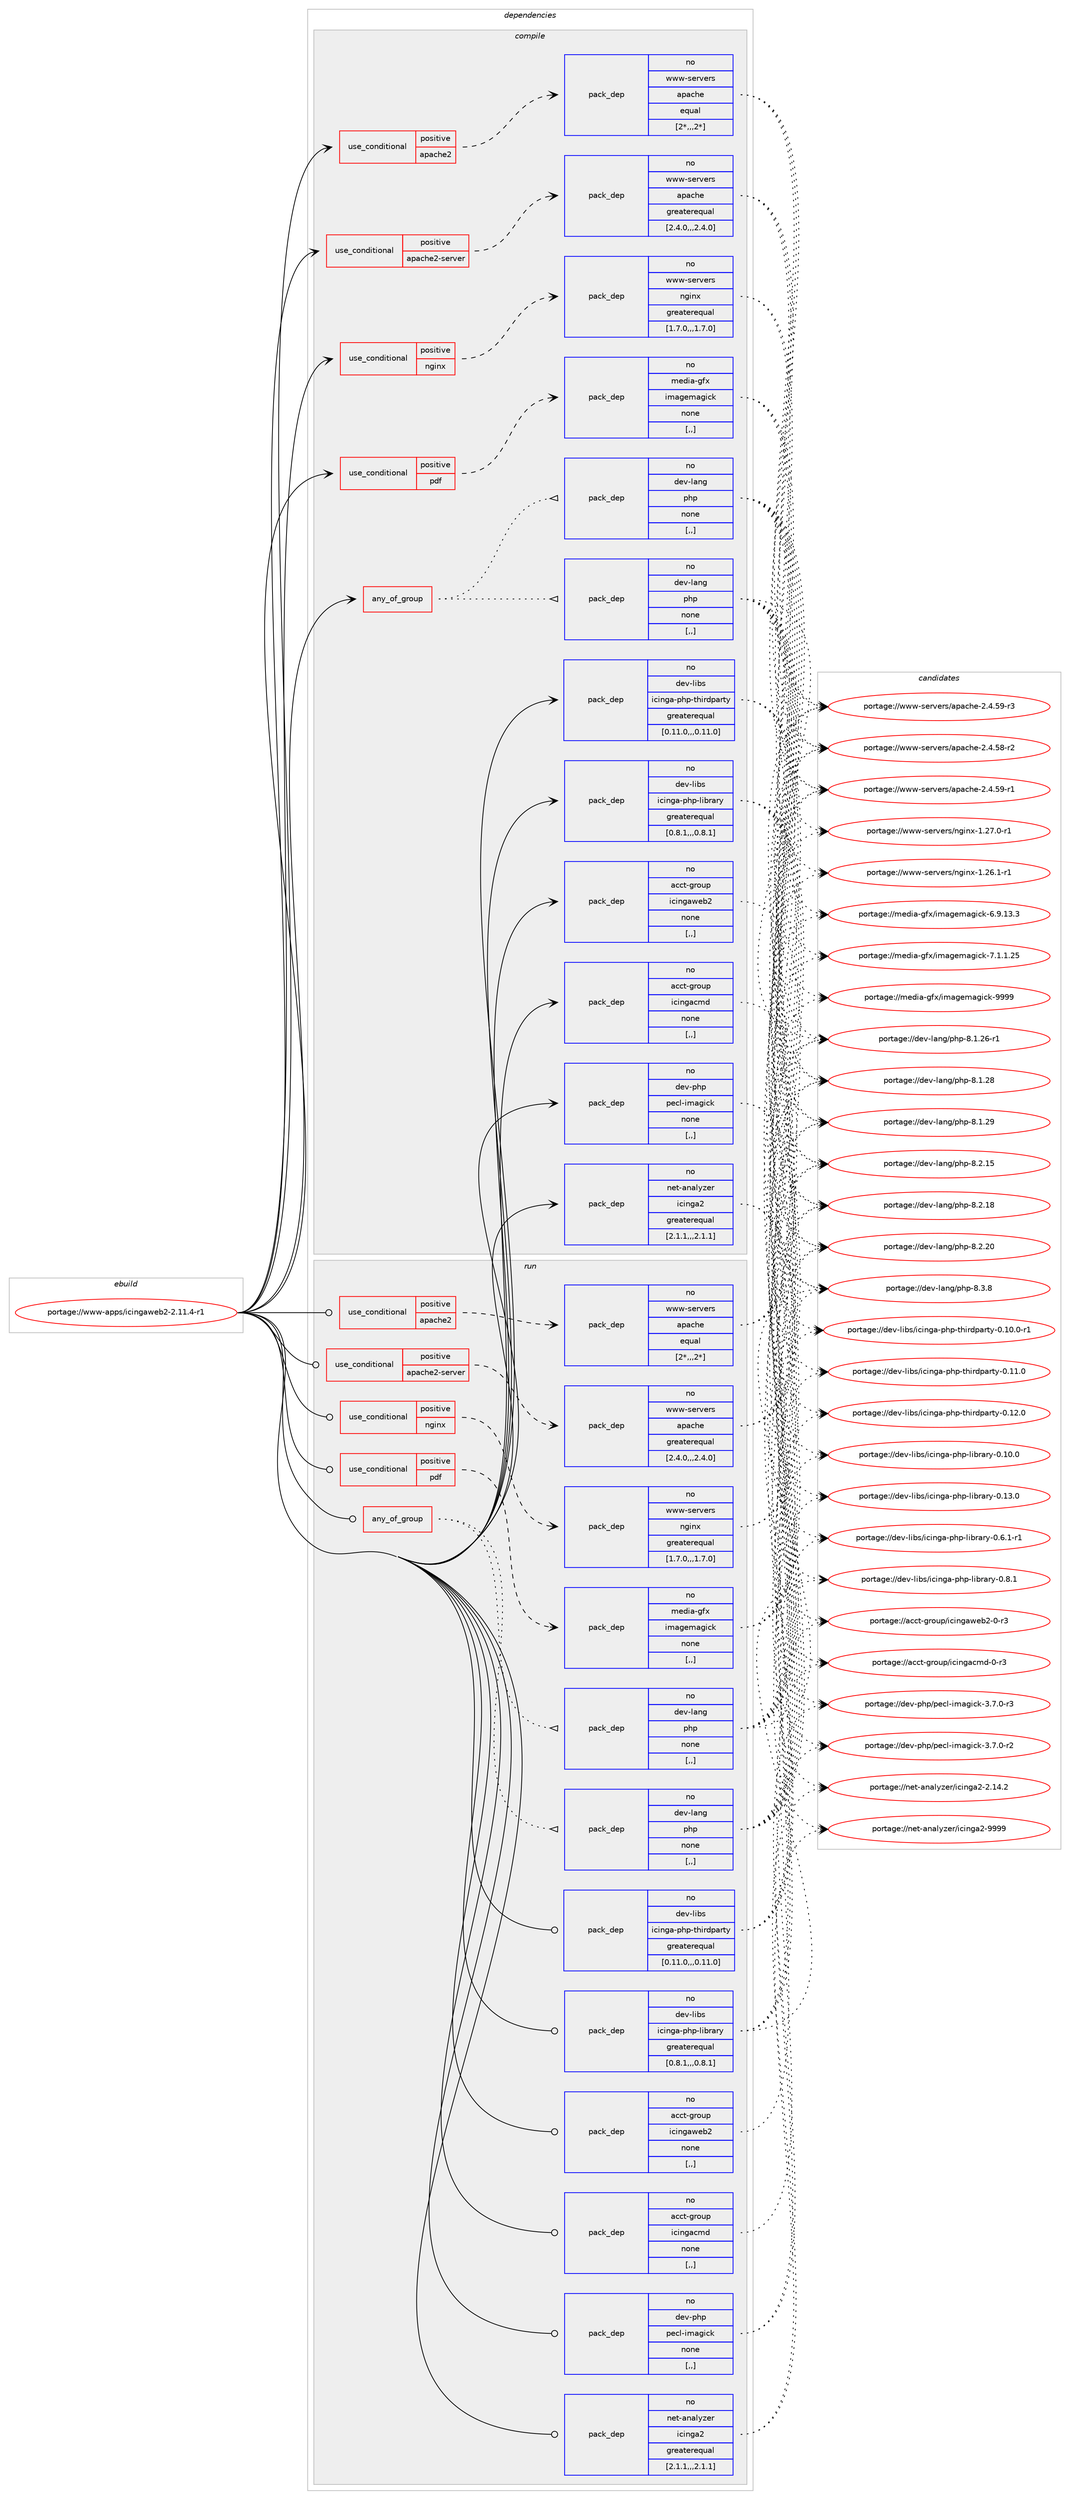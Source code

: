 digraph prolog {

# *************
# Graph options
# *************

newrank=true;
concentrate=true;
compound=true;
graph [rankdir=LR,fontname=Helvetica,fontsize=10,ranksep=1.5];#, ranksep=2.5, nodesep=0.2];
edge  [arrowhead=vee];
node  [fontname=Helvetica,fontsize=10];

# **********
# The ebuild
# **********

subgraph cluster_leftcol {
color=gray;
rank=same;
label=<<i>ebuild</i>>;
id [label="portage://www-apps/icingaweb2-2.11.4-r1", color=red, width=4, href="../www-apps/icingaweb2-2.11.4-r1.svg"];
}

# ****************
# The dependencies
# ****************

subgraph cluster_midcol {
color=gray;
label=<<i>dependencies</i>>;
subgraph cluster_compile {
fillcolor="#eeeeee";
style=filled;
label=<<i>compile</i>>;
subgraph any2992 {
dependency436422 [label=<<TABLE BORDER="0" CELLBORDER="1" CELLSPACING="0" CELLPADDING="4"><TR><TD CELLPADDING="10">any_of_group</TD></TR></TABLE>>, shape=none, color=red];subgraph pack317101 {
dependency436423 [label=<<TABLE BORDER="0" CELLBORDER="1" CELLSPACING="0" CELLPADDING="4" WIDTH="220"><TR><TD ROWSPAN="6" CELLPADDING="30">pack_dep</TD></TR><TR><TD WIDTH="110">no</TD></TR><TR><TD>dev-lang</TD></TR><TR><TD>php</TD></TR><TR><TD>none</TD></TR><TR><TD>[,,]</TD></TR></TABLE>>, shape=none, color=blue];
}
dependency436422:e -> dependency436423:w [weight=20,style="dotted",arrowhead="oinv"];
subgraph pack317102 {
dependency436424 [label=<<TABLE BORDER="0" CELLBORDER="1" CELLSPACING="0" CELLPADDING="4" WIDTH="220"><TR><TD ROWSPAN="6" CELLPADDING="30">pack_dep</TD></TR><TR><TD WIDTH="110">no</TD></TR><TR><TD>dev-lang</TD></TR><TR><TD>php</TD></TR><TR><TD>none</TD></TR><TR><TD>[,,]</TD></TR></TABLE>>, shape=none, color=blue];
}
dependency436422:e -> dependency436424:w [weight=20,style="dotted",arrowhead="oinv"];
}
id:e -> dependency436422:w [weight=20,style="solid",arrowhead="vee"];
subgraph cond116130 {
dependency436425 [label=<<TABLE BORDER="0" CELLBORDER="1" CELLSPACING="0" CELLPADDING="4"><TR><TD ROWSPAN="3" CELLPADDING="10">use_conditional</TD></TR><TR><TD>positive</TD></TR><TR><TD>apache2</TD></TR></TABLE>>, shape=none, color=red];
subgraph pack317103 {
dependency436426 [label=<<TABLE BORDER="0" CELLBORDER="1" CELLSPACING="0" CELLPADDING="4" WIDTH="220"><TR><TD ROWSPAN="6" CELLPADDING="30">pack_dep</TD></TR><TR><TD WIDTH="110">no</TD></TR><TR><TD>www-servers</TD></TR><TR><TD>apache</TD></TR><TR><TD>equal</TD></TR><TR><TD>[2*,,,2*]</TD></TR></TABLE>>, shape=none, color=blue];
}
dependency436425:e -> dependency436426:w [weight=20,style="dashed",arrowhead="vee"];
}
id:e -> dependency436425:w [weight=20,style="solid",arrowhead="vee"];
subgraph cond116131 {
dependency436427 [label=<<TABLE BORDER="0" CELLBORDER="1" CELLSPACING="0" CELLPADDING="4"><TR><TD ROWSPAN="3" CELLPADDING="10">use_conditional</TD></TR><TR><TD>positive</TD></TR><TR><TD>apache2-server</TD></TR></TABLE>>, shape=none, color=red];
subgraph pack317104 {
dependency436428 [label=<<TABLE BORDER="0" CELLBORDER="1" CELLSPACING="0" CELLPADDING="4" WIDTH="220"><TR><TD ROWSPAN="6" CELLPADDING="30">pack_dep</TD></TR><TR><TD WIDTH="110">no</TD></TR><TR><TD>www-servers</TD></TR><TR><TD>apache</TD></TR><TR><TD>greaterequal</TD></TR><TR><TD>[2.4.0,,,2.4.0]</TD></TR></TABLE>>, shape=none, color=blue];
}
dependency436427:e -> dependency436428:w [weight=20,style="dashed",arrowhead="vee"];
}
id:e -> dependency436427:w [weight=20,style="solid",arrowhead="vee"];
subgraph cond116132 {
dependency436429 [label=<<TABLE BORDER="0" CELLBORDER="1" CELLSPACING="0" CELLPADDING="4"><TR><TD ROWSPAN="3" CELLPADDING="10">use_conditional</TD></TR><TR><TD>positive</TD></TR><TR><TD>nginx</TD></TR></TABLE>>, shape=none, color=red];
subgraph pack317105 {
dependency436430 [label=<<TABLE BORDER="0" CELLBORDER="1" CELLSPACING="0" CELLPADDING="4" WIDTH="220"><TR><TD ROWSPAN="6" CELLPADDING="30">pack_dep</TD></TR><TR><TD WIDTH="110">no</TD></TR><TR><TD>www-servers</TD></TR><TR><TD>nginx</TD></TR><TR><TD>greaterequal</TD></TR><TR><TD>[1.7.0,,,1.7.0]</TD></TR></TABLE>>, shape=none, color=blue];
}
dependency436429:e -> dependency436430:w [weight=20,style="dashed",arrowhead="vee"];
}
id:e -> dependency436429:w [weight=20,style="solid",arrowhead="vee"];
subgraph cond116133 {
dependency436431 [label=<<TABLE BORDER="0" CELLBORDER="1" CELLSPACING="0" CELLPADDING="4"><TR><TD ROWSPAN="3" CELLPADDING="10">use_conditional</TD></TR><TR><TD>positive</TD></TR><TR><TD>pdf</TD></TR></TABLE>>, shape=none, color=red];
subgraph pack317106 {
dependency436432 [label=<<TABLE BORDER="0" CELLBORDER="1" CELLSPACING="0" CELLPADDING="4" WIDTH="220"><TR><TD ROWSPAN="6" CELLPADDING="30">pack_dep</TD></TR><TR><TD WIDTH="110">no</TD></TR><TR><TD>media-gfx</TD></TR><TR><TD>imagemagick</TD></TR><TR><TD>none</TD></TR><TR><TD>[,,]</TD></TR></TABLE>>, shape=none, color=blue];
}
dependency436431:e -> dependency436432:w [weight=20,style="dashed",arrowhead="vee"];
}
id:e -> dependency436431:w [weight=20,style="solid",arrowhead="vee"];
subgraph pack317107 {
dependency436433 [label=<<TABLE BORDER="0" CELLBORDER="1" CELLSPACING="0" CELLPADDING="4" WIDTH="220"><TR><TD ROWSPAN="6" CELLPADDING="30">pack_dep</TD></TR><TR><TD WIDTH="110">no</TD></TR><TR><TD>acct-group</TD></TR><TR><TD>icingacmd</TD></TR><TR><TD>none</TD></TR><TR><TD>[,,]</TD></TR></TABLE>>, shape=none, color=blue];
}
id:e -> dependency436433:w [weight=20,style="solid",arrowhead="vee"];
subgraph pack317108 {
dependency436434 [label=<<TABLE BORDER="0" CELLBORDER="1" CELLSPACING="0" CELLPADDING="4" WIDTH="220"><TR><TD ROWSPAN="6" CELLPADDING="30">pack_dep</TD></TR><TR><TD WIDTH="110">no</TD></TR><TR><TD>acct-group</TD></TR><TR><TD>icingaweb2</TD></TR><TR><TD>none</TD></TR><TR><TD>[,,]</TD></TR></TABLE>>, shape=none, color=blue];
}
id:e -> dependency436434:w [weight=20,style="solid",arrowhead="vee"];
subgraph pack317109 {
dependency436435 [label=<<TABLE BORDER="0" CELLBORDER="1" CELLSPACING="0" CELLPADDING="4" WIDTH="220"><TR><TD ROWSPAN="6" CELLPADDING="30">pack_dep</TD></TR><TR><TD WIDTH="110">no</TD></TR><TR><TD>dev-libs</TD></TR><TR><TD>icinga-php-library</TD></TR><TR><TD>greaterequal</TD></TR><TR><TD>[0.8.1,,,0.8.1]</TD></TR></TABLE>>, shape=none, color=blue];
}
id:e -> dependency436435:w [weight=20,style="solid",arrowhead="vee"];
subgraph pack317110 {
dependency436436 [label=<<TABLE BORDER="0" CELLBORDER="1" CELLSPACING="0" CELLPADDING="4" WIDTH="220"><TR><TD ROWSPAN="6" CELLPADDING="30">pack_dep</TD></TR><TR><TD WIDTH="110">no</TD></TR><TR><TD>dev-libs</TD></TR><TR><TD>icinga-php-thirdparty</TD></TR><TR><TD>greaterequal</TD></TR><TR><TD>[0.11.0,,,0.11.0]</TD></TR></TABLE>>, shape=none, color=blue];
}
id:e -> dependency436436:w [weight=20,style="solid",arrowhead="vee"];
subgraph pack317111 {
dependency436437 [label=<<TABLE BORDER="0" CELLBORDER="1" CELLSPACING="0" CELLPADDING="4" WIDTH="220"><TR><TD ROWSPAN="6" CELLPADDING="30">pack_dep</TD></TR><TR><TD WIDTH="110">no</TD></TR><TR><TD>dev-php</TD></TR><TR><TD>pecl-imagick</TD></TR><TR><TD>none</TD></TR><TR><TD>[,,]</TD></TR></TABLE>>, shape=none, color=blue];
}
id:e -> dependency436437:w [weight=20,style="solid",arrowhead="vee"];
subgraph pack317112 {
dependency436438 [label=<<TABLE BORDER="0" CELLBORDER="1" CELLSPACING="0" CELLPADDING="4" WIDTH="220"><TR><TD ROWSPAN="6" CELLPADDING="30">pack_dep</TD></TR><TR><TD WIDTH="110">no</TD></TR><TR><TD>net-analyzer</TD></TR><TR><TD>icinga2</TD></TR><TR><TD>greaterequal</TD></TR><TR><TD>[2.1.1,,,2.1.1]</TD></TR></TABLE>>, shape=none, color=blue];
}
id:e -> dependency436438:w [weight=20,style="solid",arrowhead="vee"];
}
subgraph cluster_compileandrun {
fillcolor="#eeeeee";
style=filled;
label=<<i>compile and run</i>>;
}
subgraph cluster_run {
fillcolor="#eeeeee";
style=filled;
label=<<i>run</i>>;
subgraph any2993 {
dependency436439 [label=<<TABLE BORDER="0" CELLBORDER="1" CELLSPACING="0" CELLPADDING="4"><TR><TD CELLPADDING="10">any_of_group</TD></TR></TABLE>>, shape=none, color=red];subgraph pack317113 {
dependency436440 [label=<<TABLE BORDER="0" CELLBORDER="1" CELLSPACING="0" CELLPADDING="4" WIDTH="220"><TR><TD ROWSPAN="6" CELLPADDING="30">pack_dep</TD></TR><TR><TD WIDTH="110">no</TD></TR><TR><TD>dev-lang</TD></TR><TR><TD>php</TD></TR><TR><TD>none</TD></TR><TR><TD>[,,]</TD></TR></TABLE>>, shape=none, color=blue];
}
dependency436439:e -> dependency436440:w [weight=20,style="dotted",arrowhead="oinv"];
subgraph pack317114 {
dependency436441 [label=<<TABLE BORDER="0" CELLBORDER="1" CELLSPACING="0" CELLPADDING="4" WIDTH="220"><TR><TD ROWSPAN="6" CELLPADDING="30">pack_dep</TD></TR><TR><TD WIDTH="110">no</TD></TR><TR><TD>dev-lang</TD></TR><TR><TD>php</TD></TR><TR><TD>none</TD></TR><TR><TD>[,,]</TD></TR></TABLE>>, shape=none, color=blue];
}
dependency436439:e -> dependency436441:w [weight=20,style="dotted",arrowhead="oinv"];
}
id:e -> dependency436439:w [weight=20,style="solid",arrowhead="odot"];
subgraph cond116134 {
dependency436442 [label=<<TABLE BORDER="0" CELLBORDER="1" CELLSPACING="0" CELLPADDING="4"><TR><TD ROWSPAN="3" CELLPADDING="10">use_conditional</TD></TR><TR><TD>positive</TD></TR><TR><TD>apache2</TD></TR></TABLE>>, shape=none, color=red];
subgraph pack317115 {
dependency436443 [label=<<TABLE BORDER="0" CELLBORDER="1" CELLSPACING="0" CELLPADDING="4" WIDTH="220"><TR><TD ROWSPAN="6" CELLPADDING="30">pack_dep</TD></TR><TR><TD WIDTH="110">no</TD></TR><TR><TD>www-servers</TD></TR><TR><TD>apache</TD></TR><TR><TD>equal</TD></TR><TR><TD>[2*,,,2*]</TD></TR></TABLE>>, shape=none, color=blue];
}
dependency436442:e -> dependency436443:w [weight=20,style="dashed",arrowhead="vee"];
}
id:e -> dependency436442:w [weight=20,style="solid",arrowhead="odot"];
subgraph cond116135 {
dependency436444 [label=<<TABLE BORDER="0" CELLBORDER="1" CELLSPACING="0" CELLPADDING="4"><TR><TD ROWSPAN="3" CELLPADDING="10">use_conditional</TD></TR><TR><TD>positive</TD></TR><TR><TD>apache2-server</TD></TR></TABLE>>, shape=none, color=red];
subgraph pack317116 {
dependency436445 [label=<<TABLE BORDER="0" CELLBORDER="1" CELLSPACING="0" CELLPADDING="4" WIDTH="220"><TR><TD ROWSPAN="6" CELLPADDING="30">pack_dep</TD></TR><TR><TD WIDTH="110">no</TD></TR><TR><TD>www-servers</TD></TR><TR><TD>apache</TD></TR><TR><TD>greaterequal</TD></TR><TR><TD>[2.4.0,,,2.4.0]</TD></TR></TABLE>>, shape=none, color=blue];
}
dependency436444:e -> dependency436445:w [weight=20,style="dashed",arrowhead="vee"];
}
id:e -> dependency436444:w [weight=20,style="solid",arrowhead="odot"];
subgraph cond116136 {
dependency436446 [label=<<TABLE BORDER="0" CELLBORDER="1" CELLSPACING="0" CELLPADDING="4"><TR><TD ROWSPAN="3" CELLPADDING="10">use_conditional</TD></TR><TR><TD>positive</TD></TR><TR><TD>nginx</TD></TR></TABLE>>, shape=none, color=red];
subgraph pack317117 {
dependency436447 [label=<<TABLE BORDER="0" CELLBORDER="1" CELLSPACING="0" CELLPADDING="4" WIDTH="220"><TR><TD ROWSPAN="6" CELLPADDING="30">pack_dep</TD></TR><TR><TD WIDTH="110">no</TD></TR><TR><TD>www-servers</TD></TR><TR><TD>nginx</TD></TR><TR><TD>greaterequal</TD></TR><TR><TD>[1.7.0,,,1.7.0]</TD></TR></TABLE>>, shape=none, color=blue];
}
dependency436446:e -> dependency436447:w [weight=20,style="dashed",arrowhead="vee"];
}
id:e -> dependency436446:w [weight=20,style="solid",arrowhead="odot"];
subgraph cond116137 {
dependency436448 [label=<<TABLE BORDER="0" CELLBORDER="1" CELLSPACING="0" CELLPADDING="4"><TR><TD ROWSPAN="3" CELLPADDING="10">use_conditional</TD></TR><TR><TD>positive</TD></TR><TR><TD>pdf</TD></TR></TABLE>>, shape=none, color=red];
subgraph pack317118 {
dependency436449 [label=<<TABLE BORDER="0" CELLBORDER="1" CELLSPACING="0" CELLPADDING="4" WIDTH="220"><TR><TD ROWSPAN="6" CELLPADDING="30">pack_dep</TD></TR><TR><TD WIDTH="110">no</TD></TR><TR><TD>media-gfx</TD></TR><TR><TD>imagemagick</TD></TR><TR><TD>none</TD></TR><TR><TD>[,,]</TD></TR></TABLE>>, shape=none, color=blue];
}
dependency436448:e -> dependency436449:w [weight=20,style="dashed",arrowhead="vee"];
}
id:e -> dependency436448:w [weight=20,style="solid",arrowhead="odot"];
subgraph pack317119 {
dependency436450 [label=<<TABLE BORDER="0" CELLBORDER="1" CELLSPACING="0" CELLPADDING="4" WIDTH="220"><TR><TD ROWSPAN="6" CELLPADDING="30">pack_dep</TD></TR><TR><TD WIDTH="110">no</TD></TR><TR><TD>acct-group</TD></TR><TR><TD>icingacmd</TD></TR><TR><TD>none</TD></TR><TR><TD>[,,]</TD></TR></TABLE>>, shape=none, color=blue];
}
id:e -> dependency436450:w [weight=20,style="solid",arrowhead="odot"];
subgraph pack317120 {
dependency436451 [label=<<TABLE BORDER="0" CELLBORDER="1" CELLSPACING="0" CELLPADDING="4" WIDTH="220"><TR><TD ROWSPAN="6" CELLPADDING="30">pack_dep</TD></TR><TR><TD WIDTH="110">no</TD></TR><TR><TD>acct-group</TD></TR><TR><TD>icingaweb2</TD></TR><TR><TD>none</TD></TR><TR><TD>[,,]</TD></TR></TABLE>>, shape=none, color=blue];
}
id:e -> dependency436451:w [weight=20,style="solid",arrowhead="odot"];
subgraph pack317121 {
dependency436452 [label=<<TABLE BORDER="0" CELLBORDER="1" CELLSPACING="0" CELLPADDING="4" WIDTH="220"><TR><TD ROWSPAN="6" CELLPADDING="30">pack_dep</TD></TR><TR><TD WIDTH="110">no</TD></TR><TR><TD>dev-libs</TD></TR><TR><TD>icinga-php-library</TD></TR><TR><TD>greaterequal</TD></TR><TR><TD>[0.8.1,,,0.8.1]</TD></TR></TABLE>>, shape=none, color=blue];
}
id:e -> dependency436452:w [weight=20,style="solid",arrowhead="odot"];
subgraph pack317122 {
dependency436453 [label=<<TABLE BORDER="0" CELLBORDER="1" CELLSPACING="0" CELLPADDING="4" WIDTH="220"><TR><TD ROWSPAN="6" CELLPADDING="30">pack_dep</TD></TR><TR><TD WIDTH="110">no</TD></TR><TR><TD>dev-libs</TD></TR><TR><TD>icinga-php-thirdparty</TD></TR><TR><TD>greaterequal</TD></TR><TR><TD>[0.11.0,,,0.11.0]</TD></TR></TABLE>>, shape=none, color=blue];
}
id:e -> dependency436453:w [weight=20,style="solid",arrowhead="odot"];
subgraph pack317123 {
dependency436454 [label=<<TABLE BORDER="0" CELLBORDER="1" CELLSPACING="0" CELLPADDING="4" WIDTH="220"><TR><TD ROWSPAN="6" CELLPADDING="30">pack_dep</TD></TR><TR><TD WIDTH="110">no</TD></TR><TR><TD>dev-php</TD></TR><TR><TD>pecl-imagick</TD></TR><TR><TD>none</TD></TR><TR><TD>[,,]</TD></TR></TABLE>>, shape=none, color=blue];
}
id:e -> dependency436454:w [weight=20,style="solid",arrowhead="odot"];
subgraph pack317124 {
dependency436455 [label=<<TABLE BORDER="0" CELLBORDER="1" CELLSPACING="0" CELLPADDING="4" WIDTH="220"><TR><TD ROWSPAN="6" CELLPADDING="30">pack_dep</TD></TR><TR><TD WIDTH="110">no</TD></TR><TR><TD>net-analyzer</TD></TR><TR><TD>icinga2</TD></TR><TR><TD>greaterequal</TD></TR><TR><TD>[2.1.1,,,2.1.1]</TD></TR></TABLE>>, shape=none, color=blue];
}
id:e -> dependency436455:w [weight=20,style="solid",arrowhead="odot"];
}
}

# **************
# The candidates
# **************

subgraph cluster_choices {
rank=same;
color=gray;
label=<<i>candidates</i>>;

subgraph choice317101 {
color=black;
nodesep=1;
choice100101118451089711010347112104112455646494650544511449 [label="portage://dev-lang/php-8.1.26-r1", color=red, width=4,href="../dev-lang/php-8.1.26-r1.svg"];
choice10010111845108971101034711210411245564649465056 [label="portage://dev-lang/php-8.1.28", color=red, width=4,href="../dev-lang/php-8.1.28.svg"];
choice10010111845108971101034711210411245564649465057 [label="portage://dev-lang/php-8.1.29", color=red, width=4,href="../dev-lang/php-8.1.29.svg"];
choice10010111845108971101034711210411245564650464953 [label="portage://dev-lang/php-8.2.15", color=red, width=4,href="../dev-lang/php-8.2.15.svg"];
choice10010111845108971101034711210411245564650464956 [label="portage://dev-lang/php-8.2.18", color=red, width=4,href="../dev-lang/php-8.2.18.svg"];
choice10010111845108971101034711210411245564650465048 [label="portage://dev-lang/php-8.2.20", color=red, width=4,href="../dev-lang/php-8.2.20.svg"];
choice100101118451089711010347112104112455646514656 [label="portage://dev-lang/php-8.3.8", color=red, width=4,href="../dev-lang/php-8.3.8.svg"];
dependency436423:e -> choice100101118451089711010347112104112455646494650544511449:w [style=dotted,weight="100"];
dependency436423:e -> choice10010111845108971101034711210411245564649465056:w [style=dotted,weight="100"];
dependency436423:e -> choice10010111845108971101034711210411245564649465057:w [style=dotted,weight="100"];
dependency436423:e -> choice10010111845108971101034711210411245564650464953:w [style=dotted,weight="100"];
dependency436423:e -> choice10010111845108971101034711210411245564650464956:w [style=dotted,weight="100"];
dependency436423:e -> choice10010111845108971101034711210411245564650465048:w [style=dotted,weight="100"];
dependency436423:e -> choice100101118451089711010347112104112455646514656:w [style=dotted,weight="100"];
}
subgraph choice317102 {
color=black;
nodesep=1;
choice100101118451089711010347112104112455646494650544511449 [label="portage://dev-lang/php-8.1.26-r1", color=red, width=4,href="../dev-lang/php-8.1.26-r1.svg"];
choice10010111845108971101034711210411245564649465056 [label="portage://dev-lang/php-8.1.28", color=red, width=4,href="../dev-lang/php-8.1.28.svg"];
choice10010111845108971101034711210411245564649465057 [label="portage://dev-lang/php-8.1.29", color=red, width=4,href="../dev-lang/php-8.1.29.svg"];
choice10010111845108971101034711210411245564650464953 [label="portage://dev-lang/php-8.2.15", color=red, width=4,href="../dev-lang/php-8.2.15.svg"];
choice10010111845108971101034711210411245564650464956 [label="portage://dev-lang/php-8.2.18", color=red, width=4,href="../dev-lang/php-8.2.18.svg"];
choice10010111845108971101034711210411245564650465048 [label="portage://dev-lang/php-8.2.20", color=red, width=4,href="../dev-lang/php-8.2.20.svg"];
choice100101118451089711010347112104112455646514656 [label="portage://dev-lang/php-8.3.8", color=red, width=4,href="../dev-lang/php-8.3.8.svg"];
dependency436424:e -> choice100101118451089711010347112104112455646494650544511449:w [style=dotted,weight="100"];
dependency436424:e -> choice10010111845108971101034711210411245564649465056:w [style=dotted,weight="100"];
dependency436424:e -> choice10010111845108971101034711210411245564649465057:w [style=dotted,weight="100"];
dependency436424:e -> choice10010111845108971101034711210411245564650464953:w [style=dotted,weight="100"];
dependency436424:e -> choice10010111845108971101034711210411245564650464956:w [style=dotted,weight="100"];
dependency436424:e -> choice10010111845108971101034711210411245564650465048:w [style=dotted,weight="100"];
dependency436424:e -> choice100101118451089711010347112104112455646514656:w [style=dotted,weight="100"];
}
subgraph choice317103 {
color=black;
nodesep=1;
choice1191191194511510111411810111411547971129799104101455046524653564511450 [label="portage://www-servers/apache-2.4.58-r2", color=red, width=4,href="../www-servers/apache-2.4.58-r2.svg"];
choice1191191194511510111411810111411547971129799104101455046524653574511449 [label="portage://www-servers/apache-2.4.59-r1", color=red, width=4,href="../www-servers/apache-2.4.59-r1.svg"];
choice1191191194511510111411810111411547971129799104101455046524653574511451 [label="portage://www-servers/apache-2.4.59-r3", color=red, width=4,href="../www-servers/apache-2.4.59-r3.svg"];
dependency436426:e -> choice1191191194511510111411810111411547971129799104101455046524653564511450:w [style=dotted,weight="100"];
dependency436426:e -> choice1191191194511510111411810111411547971129799104101455046524653574511449:w [style=dotted,weight="100"];
dependency436426:e -> choice1191191194511510111411810111411547971129799104101455046524653574511451:w [style=dotted,weight="100"];
}
subgraph choice317104 {
color=black;
nodesep=1;
choice1191191194511510111411810111411547971129799104101455046524653564511450 [label="portage://www-servers/apache-2.4.58-r2", color=red, width=4,href="../www-servers/apache-2.4.58-r2.svg"];
choice1191191194511510111411810111411547971129799104101455046524653574511449 [label="portage://www-servers/apache-2.4.59-r1", color=red, width=4,href="../www-servers/apache-2.4.59-r1.svg"];
choice1191191194511510111411810111411547971129799104101455046524653574511451 [label="portage://www-servers/apache-2.4.59-r3", color=red, width=4,href="../www-servers/apache-2.4.59-r3.svg"];
dependency436428:e -> choice1191191194511510111411810111411547971129799104101455046524653564511450:w [style=dotted,weight="100"];
dependency436428:e -> choice1191191194511510111411810111411547971129799104101455046524653574511449:w [style=dotted,weight="100"];
dependency436428:e -> choice1191191194511510111411810111411547971129799104101455046524653574511451:w [style=dotted,weight="100"];
}
subgraph choice317105 {
color=black;
nodesep=1;
choice1191191194511510111411810111411547110103105110120454946505446494511449 [label="portage://www-servers/nginx-1.26.1-r1", color=red, width=4,href="../www-servers/nginx-1.26.1-r1.svg"];
choice1191191194511510111411810111411547110103105110120454946505546484511449 [label="portage://www-servers/nginx-1.27.0-r1", color=red, width=4,href="../www-servers/nginx-1.27.0-r1.svg"];
dependency436430:e -> choice1191191194511510111411810111411547110103105110120454946505446494511449:w [style=dotted,weight="100"];
dependency436430:e -> choice1191191194511510111411810111411547110103105110120454946505546484511449:w [style=dotted,weight="100"];
}
subgraph choice317106 {
color=black;
nodesep=1;
choice109101100105974510310212047105109971031011099710310599107455446574649514651 [label="portage://media-gfx/imagemagick-6.9.13.3", color=red, width=4,href="../media-gfx/imagemagick-6.9.13.3.svg"];
choice109101100105974510310212047105109971031011099710310599107455546494649465053 [label="portage://media-gfx/imagemagick-7.1.1.25", color=red, width=4,href="../media-gfx/imagemagick-7.1.1.25.svg"];
choice1091011001059745103102120471051099710310110997103105991074557575757 [label="portage://media-gfx/imagemagick-9999", color=red, width=4,href="../media-gfx/imagemagick-9999.svg"];
dependency436432:e -> choice109101100105974510310212047105109971031011099710310599107455446574649514651:w [style=dotted,weight="100"];
dependency436432:e -> choice109101100105974510310212047105109971031011099710310599107455546494649465053:w [style=dotted,weight="100"];
dependency436432:e -> choice1091011001059745103102120471051099710310110997103105991074557575757:w [style=dotted,weight="100"];
}
subgraph choice317107 {
color=black;
nodesep=1;
choice979999116451031141111171124710599105110103979910910045484511451 [label="portage://acct-group/icingacmd-0-r3", color=red, width=4,href="../acct-group/icingacmd-0-r3.svg"];
dependency436433:e -> choice979999116451031141111171124710599105110103979910910045484511451:w [style=dotted,weight="100"];
}
subgraph choice317108 {
color=black;
nodesep=1;
choice97999911645103114111117112471059910511010397119101985045484511451 [label="portage://acct-group/icingaweb2-0-r3", color=red, width=4,href="../acct-group/icingaweb2-0-r3.svg"];
dependency436434:e -> choice97999911645103114111117112471059910511010397119101985045484511451:w [style=dotted,weight="100"];
}
subgraph choice317109 {
color=black;
nodesep=1;
choice10010111845108105981154710599105110103974511210411245108105981149711412145484649484648 [label="portage://dev-libs/icinga-php-library-0.10.0", color=red, width=4,href="../dev-libs/icinga-php-library-0.10.0.svg"];
choice10010111845108105981154710599105110103974511210411245108105981149711412145484649514648 [label="portage://dev-libs/icinga-php-library-0.13.0", color=red, width=4,href="../dev-libs/icinga-php-library-0.13.0.svg"];
choice1001011184510810598115471059910511010397451121041124510810598114971141214548465446494511449 [label="portage://dev-libs/icinga-php-library-0.6.1-r1", color=red, width=4,href="../dev-libs/icinga-php-library-0.6.1-r1.svg"];
choice100101118451081059811547105991051101039745112104112451081059811497114121454846564649 [label="portage://dev-libs/icinga-php-library-0.8.1", color=red, width=4,href="../dev-libs/icinga-php-library-0.8.1.svg"];
dependency436435:e -> choice10010111845108105981154710599105110103974511210411245108105981149711412145484649484648:w [style=dotted,weight="100"];
dependency436435:e -> choice10010111845108105981154710599105110103974511210411245108105981149711412145484649514648:w [style=dotted,weight="100"];
dependency436435:e -> choice1001011184510810598115471059910511010397451121041124510810598114971141214548465446494511449:w [style=dotted,weight="100"];
dependency436435:e -> choice100101118451081059811547105991051101039745112104112451081059811497114121454846564649:w [style=dotted,weight="100"];
}
subgraph choice317110 {
color=black;
nodesep=1;
choice1001011184510810598115471059910511010397451121041124511610410511410011297114116121454846494846484511449 [label="portage://dev-libs/icinga-php-thirdparty-0.10.0-r1", color=red, width=4,href="../dev-libs/icinga-php-thirdparty-0.10.0-r1.svg"];
choice100101118451081059811547105991051101039745112104112451161041051141001129711411612145484649494648 [label="portage://dev-libs/icinga-php-thirdparty-0.11.0", color=red, width=4,href="../dev-libs/icinga-php-thirdparty-0.11.0.svg"];
choice100101118451081059811547105991051101039745112104112451161041051141001129711411612145484649504648 [label="portage://dev-libs/icinga-php-thirdparty-0.12.0", color=red, width=4,href="../dev-libs/icinga-php-thirdparty-0.12.0.svg"];
dependency436436:e -> choice1001011184510810598115471059910511010397451121041124511610410511410011297114116121454846494846484511449:w [style=dotted,weight="100"];
dependency436436:e -> choice100101118451081059811547105991051101039745112104112451161041051141001129711411612145484649494648:w [style=dotted,weight="100"];
dependency436436:e -> choice100101118451081059811547105991051101039745112104112451161041051141001129711411612145484649504648:w [style=dotted,weight="100"];
}
subgraph choice317111 {
color=black;
nodesep=1;
choice1001011184511210411247112101991084510510997103105991074551465546484511450 [label="portage://dev-php/pecl-imagick-3.7.0-r2", color=red, width=4,href="../dev-php/pecl-imagick-3.7.0-r2.svg"];
choice1001011184511210411247112101991084510510997103105991074551465546484511451 [label="portage://dev-php/pecl-imagick-3.7.0-r3", color=red, width=4,href="../dev-php/pecl-imagick-3.7.0-r3.svg"];
dependency436437:e -> choice1001011184511210411247112101991084510510997103105991074551465546484511450:w [style=dotted,weight="100"];
dependency436437:e -> choice1001011184511210411247112101991084510510997103105991074551465546484511451:w [style=dotted,weight="100"];
}
subgraph choice317112 {
color=black;
nodesep=1;
choice1101011164597110971081211221011144710599105110103975045504649524650 [label="portage://net-analyzer/icinga2-2.14.2", color=red, width=4,href="../net-analyzer/icinga2-2.14.2.svg"];
choice110101116459711097108121122101114471059910511010397504557575757 [label="portage://net-analyzer/icinga2-9999", color=red, width=4,href="../net-analyzer/icinga2-9999.svg"];
dependency436438:e -> choice1101011164597110971081211221011144710599105110103975045504649524650:w [style=dotted,weight="100"];
dependency436438:e -> choice110101116459711097108121122101114471059910511010397504557575757:w [style=dotted,weight="100"];
}
subgraph choice317113 {
color=black;
nodesep=1;
choice100101118451089711010347112104112455646494650544511449 [label="portage://dev-lang/php-8.1.26-r1", color=red, width=4,href="../dev-lang/php-8.1.26-r1.svg"];
choice10010111845108971101034711210411245564649465056 [label="portage://dev-lang/php-8.1.28", color=red, width=4,href="../dev-lang/php-8.1.28.svg"];
choice10010111845108971101034711210411245564649465057 [label="portage://dev-lang/php-8.1.29", color=red, width=4,href="../dev-lang/php-8.1.29.svg"];
choice10010111845108971101034711210411245564650464953 [label="portage://dev-lang/php-8.2.15", color=red, width=4,href="../dev-lang/php-8.2.15.svg"];
choice10010111845108971101034711210411245564650464956 [label="portage://dev-lang/php-8.2.18", color=red, width=4,href="../dev-lang/php-8.2.18.svg"];
choice10010111845108971101034711210411245564650465048 [label="portage://dev-lang/php-8.2.20", color=red, width=4,href="../dev-lang/php-8.2.20.svg"];
choice100101118451089711010347112104112455646514656 [label="portage://dev-lang/php-8.3.8", color=red, width=4,href="../dev-lang/php-8.3.8.svg"];
dependency436440:e -> choice100101118451089711010347112104112455646494650544511449:w [style=dotted,weight="100"];
dependency436440:e -> choice10010111845108971101034711210411245564649465056:w [style=dotted,weight="100"];
dependency436440:e -> choice10010111845108971101034711210411245564649465057:w [style=dotted,weight="100"];
dependency436440:e -> choice10010111845108971101034711210411245564650464953:w [style=dotted,weight="100"];
dependency436440:e -> choice10010111845108971101034711210411245564650464956:w [style=dotted,weight="100"];
dependency436440:e -> choice10010111845108971101034711210411245564650465048:w [style=dotted,weight="100"];
dependency436440:e -> choice100101118451089711010347112104112455646514656:w [style=dotted,weight="100"];
}
subgraph choice317114 {
color=black;
nodesep=1;
choice100101118451089711010347112104112455646494650544511449 [label="portage://dev-lang/php-8.1.26-r1", color=red, width=4,href="../dev-lang/php-8.1.26-r1.svg"];
choice10010111845108971101034711210411245564649465056 [label="portage://dev-lang/php-8.1.28", color=red, width=4,href="../dev-lang/php-8.1.28.svg"];
choice10010111845108971101034711210411245564649465057 [label="portage://dev-lang/php-8.1.29", color=red, width=4,href="../dev-lang/php-8.1.29.svg"];
choice10010111845108971101034711210411245564650464953 [label="portage://dev-lang/php-8.2.15", color=red, width=4,href="../dev-lang/php-8.2.15.svg"];
choice10010111845108971101034711210411245564650464956 [label="portage://dev-lang/php-8.2.18", color=red, width=4,href="../dev-lang/php-8.2.18.svg"];
choice10010111845108971101034711210411245564650465048 [label="portage://dev-lang/php-8.2.20", color=red, width=4,href="../dev-lang/php-8.2.20.svg"];
choice100101118451089711010347112104112455646514656 [label="portage://dev-lang/php-8.3.8", color=red, width=4,href="../dev-lang/php-8.3.8.svg"];
dependency436441:e -> choice100101118451089711010347112104112455646494650544511449:w [style=dotted,weight="100"];
dependency436441:e -> choice10010111845108971101034711210411245564649465056:w [style=dotted,weight="100"];
dependency436441:e -> choice10010111845108971101034711210411245564649465057:w [style=dotted,weight="100"];
dependency436441:e -> choice10010111845108971101034711210411245564650464953:w [style=dotted,weight="100"];
dependency436441:e -> choice10010111845108971101034711210411245564650464956:w [style=dotted,weight="100"];
dependency436441:e -> choice10010111845108971101034711210411245564650465048:w [style=dotted,weight="100"];
dependency436441:e -> choice100101118451089711010347112104112455646514656:w [style=dotted,weight="100"];
}
subgraph choice317115 {
color=black;
nodesep=1;
choice1191191194511510111411810111411547971129799104101455046524653564511450 [label="portage://www-servers/apache-2.4.58-r2", color=red, width=4,href="../www-servers/apache-2.4.58-r2.svg"];
choice1191191194511510111411810111411547971129799104101455046524653574511449 [label="portage://www-servers/apache-2.4.59-r1", color=red, width=4,href="../www-servers/apache-2.4.59-r1.svg"];
choice1191191194511510111411810111411547971129799104101455046524653574511451 [label="portage://www-servers/apache-2.4.59-r3", color=red, width=4,href="../www-servers/apache-2.4.59-r3.svg"];
dependency436443:e -> choice1191191194511510111411810111411547971129799104101455046524653564511450:w [style=dotted,weight="100"];
dependency436443:e -> choice1191191194511510111411810111411547971129799104101455046524653574511449:w [style=dotted,weight="100"];
dependency436443:e -> choice1191191194511510111411810111411547971129799104101455046524653574511451:w [style=dotted,weight="100"];
}
subgraph choice317116 {
color=black;
nodesep=1;
choice1191191194511510111411810111411547971129799104101455046524653564511450 [label="portage://www-servers/apache-2.4.58-r2", color=red, width=4,href="../www-servers/apache-2.4.58-r2.svg"];
choice1191191194511510111411810111411547971129799104101455046524653574511449 [label="portage://www-servers/apache-2.4.59-r1", color=red, width=4,href="../www-servers/apache-2.4.59-r1.svg"];
choice1191191194511510111411810111411547971129799104101455046524653574511451 [label="portage://www-servers/apache-2.4.59-r3", color=red, width=4,href="../www-servers/apache-2.4.59-r3.svg"];
dependency436445:e -> choice1191191194511510111411810111411547971129799104101455046524653564511450:w [style=dotted,weight="100"];
dependency436445:e -> choice1191191194511510111411810111411547971129799104101455046524653574511449:w [style=dotted,weight="100"];
dependency436445:e -> choice1191191194511510111411810111411547971129799104101455046524653574511451:w [style=dotted,weight="100"];
}
subgraph choice317117 {
color=black;
nodesep=1;
choice1191191194511510111411810111411547110103105110120454946505446494511449 [label="portage://www-servers/nginx-1.26.1-r1", color=red, width=4,href="../www-servers/nginx-1.26.1-r1.svg"];
choice1191191194511510111411810111411547110103105110120454946505546484511449 [label="portage://www-servers/nginx-1.27.0-r1", color=red, width=4,href="../www-servers/nginx-1.27.0-r1.svg"];
dependency436447:e -> choice1191191194511510111411810111411547110103105110120454946505446494511449:w [style=dotted,weight="100"];
dependency436447:e -> choice1191191194511510111411810111411547110103105110120454946505546484511449:w [style=dotted,weight="100"];
}
subgraph choice317118 {
color=black;
nodesep=1;
choice109101100105974510310212047105109971031011099710310599107455446574649514651 [label="portage://media-gfx/imagemagick-6.9.13.3", color=red, width=4,href="../media-gfx/imagemagick-6.9.13.3.svg"];
choice109101100105974510310212047105109971031011099710310599107455546494649465053 [label="portage://media-gfx/imagemagick-7.1.1.25", color=red, width=4,href="../media-gfx/imagemagick-7.1.1.25.svg"];
choice1091011001059745103102120471051099710310110997103105991074557575757 [label="portage://media-gfx/imagemagick-9999", color=red, width=4,href="../media-gfx/imagemagick-9999.svg"];
dependency436449:e -> choice109101100105974510310212047105109971031011099710310599107455446574649514651:w [style=dotted,weight="100"];
dependency436449:e -> choice109101100105974510310212047105109971031011099710310599107455546494649465053:w [style=dotted,weight="100"];
dependency436449:e -> choice1091011001059745103102120471051099710310110997103105991074557575757:w [style=dotted,weight="100"];
}
subgraph choice317119 {
color=black;
nodesep=1;
choice979999116451031141111171124710599105110103979910910045484511451 [label="portage://acct-group/icingacmd-0-r3", color=red, width=4,href="../acct-group/icingacmd-0-r3.svg"];
dependency436450:e -> choice979999116451031141111171124710599105110103979910910045484511451:w [style=dotted,weight="100"];
}
subgraph choice317120 {
color=black;
nodesep=1;
choice97999911645103114111117112471059910511010397119101985045484511451 [label="portage://acct-group/icingaweb2-0-r3", color=red, width=4,href="../acct-group/icingaweb2-0-r3.svg"];
dependency436451:e -> choice97999911645103114111117112471059910511010397119101985045484511451:w [style=dotted,weight="100"];
}
subgraph choice317121 {
color=black;
nodesep=1;
choice10010111845108105981154710599105110103974511210411245108105981149711412145484649484648 [label="portage://dev-libs/icinga-php-library-0.10.0", color=red, width=4,href="../dev-libs/icinga-php-library-0.10.0.svg"];
choice10010111845108105981154710599105110103974511210411245108105981149711412145484649514648 [label="portage://dev-libs/icinga-php-library-0.13.0", color=red, width=4,href="../dev-libs/icinga-php-library-0.13.0.svg"];
choice1001011184510810598115471059910511010397451121041124510810598114971141214548465446494511449 [label="portage://dev-libs/icinga-php-library-0.6.1-r1", color=red, width=4,href="../dev-libs/icinga-php-library-0.6.1-r1.svg"];
choice100101118451081059811547105991051101039745112104112451081059811497114121454846564649 [label="portage://dev-libs/icinga-php-library-0.8.1", color=red, width=4,href="../dev-libs/icinga-php-library-0.8.1.svg"];
dependency436452:e -> choice10010111845108105981154710599105110103974511210411245108105981149711412145484649484648:w [style=dotted,weight="100"];
dependency436452:e -> choice10010111845108105981154710599105110103974511210411245108105981149711412145484649514648:w [style=dotted,weight="100"];
dependency436452:e -> choice1001011184510810598115471059910511010397451121041124510810598114971141214548465446494511449:w [style=dotted,weight="100"];
dependency436452:e -> choice100101118451081059811547105991051101039745112104112451081059811497114121454846564649:w [style=dotted,weight="100"];
}
subgraph choice317122 {
color=black;
nodesep=1;
choice1001011184510810598115471059910511010397451121041124511610410511410011297114116121454846494846484511449 [label="portage://dev-libs/icinga-php-thirdparty-0.10.0-r1", color=red, width=4,href="../dev-libs/icinga-php-thirdparty-0.10.0-r1.svg"];
choice100101118451081059811547105991051101039745112104112451161041051141001129711411612145484649494648 [label="portage://dev-libs/icinga-php-thirdparty-0.11.0", color=red, width=4,href="../dev-libs/icinga-php-thirdparty-0.11.0.svg"];
choice100101118451081059811547105991051101039745112104112451161041051141001129711411612145484649504648 [label="portage://dev-libs/icinga-php-thirdparty-0.12.0", color=red, width=4,href="../dev-libs/icinga-php-thirdparty-0.12.0.svg"];
dependency436453:e -> choice1001011184510810598115471059910511010397451121041124511610410511410011297114116121454846494846484511449:w [style=dotted,weight="100"];
dependency436453:e -> choice100101118451081059811547105991051101039745112104112451161041051141001129711411612145484649494648:w [style=dotted,weight="100"];
dependency436453:e -> choice100101118451081059811547105991051101039745112104112451161041051141001129711411612145484649504648:w [style=dotted,weight="100"];
}
subgraph choice317123 {
color=black;
nodesep=1;
choice1001011184511210411247112101991084510510997103105991074551465546484511450 [label="portage://dev-php/pecl-imagick-3.7.0-r2", color=red, width=4,href="../dev-php/pecl-imagick-3.7.0-r2.svg"];
choice1001011184511210411247112101991084510510997103105991074551465546484511451 [label="portage://dev-php/pecl-imagick-3.7.0-r3", color=red, width=4,href="../dev-php/pecl-imagick-3.7.0-r3.svg"];
dependency436454:e -> choice1001011184511210411247112101991084510510997103105991074551465546484511450:w [style=dotted,weight="100"];
dependency436454:e -> choice1001011184511210411247112101991084510510997103105991074551465546484511451:w [style=dotted,weight="100"];
}
subgraph choice317124 {
color=black;
nodesep=1;
choice1101011164597110971081211221011144710599105110103975045504649524650 [label="portage://net-analyzer/icinga2-2.14.2", color=red, width=4,href="../net-analyzer/icinga2-2.14.2.svg"];
choice110101116459711097108121122101114471059910511010397504557575757 [label="portage://net-analyzer/icinga2-9999", color=red, width=4,href="../net-analyzer/icinga2-9999.svg"];
dependency436455:e -> choice1101011164597110971081211221011144710599105110103975045504649524650:w [style=dotted,weight="100"];
dependency436455:e -> choice110101116459711097108121122101114471059910511010397504557575757:w [style=dotted,weight="100"];
}
}

}
